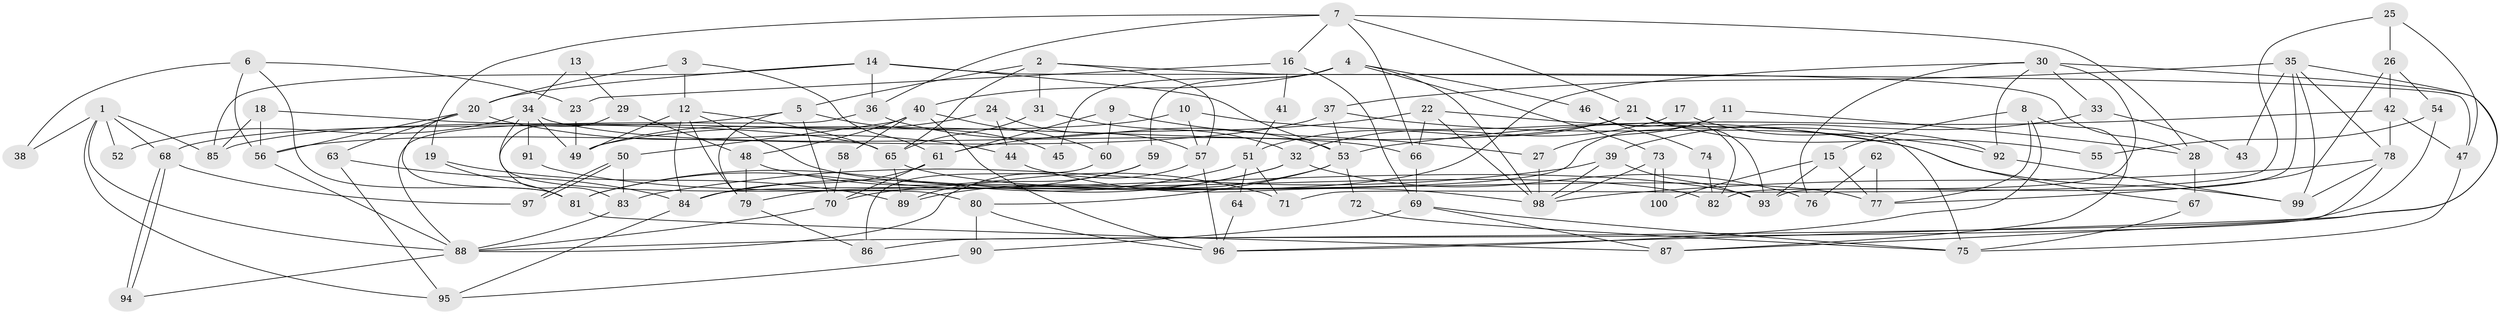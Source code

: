 // coarse degree distribution, {7: 0.16666666666666666, 5: 0.2, 10: 0.06666666666666667, 6: 0.13333333333333333, 8: 0.1, 3: 0.1, 13: 0.03333333333333333, 2: 0.03333333333333333, 9: 0.16666666666666666}
// Generated by graph-tools (version 1.1) at 2025/37/03/04/25 23:37:06]
// undirected, 100 vertices, 200 edges
graph export_dot {
  node [color=gray90,style=filled];
  1;
  2;
  3;
  4;
  5;
  6;
  7;
  8;
  9;
  10;
  11;
  12;
  13;
  14;
  15;
  16;
  17;
  18;
  19;
  20;
  21;
  22;
  23;
  24;
  25;
  26;
  27;
  28;
  29;
  30;
  31;
  32;
  33;
  34;
  35;
  36;
  37;
  38;
  39;
  40;
  41;
  42;
  43;
  44;
  45;
  46;
  47;
  48;
  49;
  50;
  51;
  52;
  53;
  54;
  55;
  56;
  57;
  58;
  59;
  60;
  61;
  62;
  63;
  64;
  65;
  66;
  67;
  68;
  69;
  70;
  71;
  72;
  73;
  74;
  75;
  76;
  77;
  78;
  79;
  80;
  81;
  82;
  83;
  84;
  85;
  86;
  87;
  88;
  89;
  90;
  91;
  92;
  93;
  94;
  95;
  96;
  97;
  98;
  99;
  100;
  1 -- 88;
  1 -- 85;
  1 -- 38;
  1 -- 52;
  1 -- 68;
  1 -- 95;
  2 -- 65;
  2 -- 57;
  2 -- 5;
  2 -- 28;
  2 -- 31;
  3 -- 20;
  3 -- 61;
  3 -- 12;
  4 -- 98;
  4 -- 73;
  4 -- 40;
  4 -- 45;
  4 -- 46;
  4 -- 59;
  5 -- 68;
  5 -- 45;
  5 -- 70;
  5 -- 79;
  6 -- 56;
  6 -- 81;
  6 -- 23;
  6 -- 38;
  7 -- 36;
  7 -- 28;
  7 -- 16;
  7 -- 19;
  7 -- 21;
  7 -- 66;
  8 -- 96;
  8 -- 15;
  8 -- 77;
  8 -- 87;
  9 -- 27;
  9 -- 60;
  9 -- 61;
  10 -- 57;
  10 -- 85;
  10 -- 99;
  11 -- 84;
  11 -- 28;
  11 -- 27;
  12 -- 79;
  12 -- 49;
  12 -- 65;
  12 -- 82;
  12 -- 84;
  13 -- 29;
  13 -- 34;
  14 -- 47;
  14 -- 36;
  14 -- 20;
  14 -- 53;
  14 -- 85;
  15 -- 77;
  15 -- 93;
  15 -- 100;
  16 -- 69;
  16 -- 23;
  16 -- 41;
  17 -- 92;
  17 -- 32;
  18 -- 56;
  18 -- 65;
  18 -- 85;
  19 -- 81;
  19 -- 89;
  20 -- 63;
  20 -- 44;
  20 -- 56;
  20 -- 81;
  21 -- 49;
  21 -- 51;
  21 -- 55;
  21 -- 75;
  21 -- 93;
  22 -- 66;
  22 -- 61;
  22 -- 67;
  22 -- 98;
  23 -- 49;
  24 -- 44;
  24 -- 49;
  24 -- 57;
  25 -- 26;
  25 -- 47;
  25 -- 71;
  26 -- 77;
  26 -- 42;
  26 -- 54;
  27 -- 98;
  28 -- 67;
  29 -- 48;
  29 -- 83;
  30 -- 79;
  30 -- 87;
  30 -- 33;
  30 -- 76;
  30 -- 82;
  30 -- 92;
  31 -- 65;
  31 -- 32;
  32 -- 84;
  32 -- 70;
  32 -- 76;
  33 -- 39;
  33 -- 43;
  34 -- 80;
  34 -- 49;
  34 -- 52;
  34 -- 66;
  34 -- 91;
  35 -- 96;
  35 -- 37;
  35 -- 43;
  35 -- 78;
  35 -- 93;
  35 -- 99;
  36 -- 88;
  36 -- 53;
  37 -- 53;
  37 -- 92;
  37 -- 56;
  39 -- 93;
  39 -- 98;
  39 -- 83;
  40 -- 50;
  40 -- 48;
  40 -- 58;
  40 -- 60;
  40 -- 96;
  41 -- 51;
  42 -- 78;
  42 -- 53;
  42 -- 47;
  44 -- 98;
  46 -- 82;
  46 -- 74;
  47 -- 75;
  48 -- 71;
  48 -- 79;
  50 -- 83;
  50 -- 97;
  50 -- 97;
  51 -- 81;
  51 -- 64;
  51 -- 71;
  53 -- 80;
  53 -- 72;
  53 -- 89;
  54 -- 88;
  54 -- 55;
  56 -- 88;
  57 -- 88;
  57 -- 96;
  58 -- 70;
  59 -- 89;
  59 -- 81;
  60 -- 86;
  61 -- 70;
  61 -- 84;
  62 -- 77;
  62 -- 76;
  63 -- 84;
  63 -- 95;
  64 -- 96;
  65 -- 89;
  65 -- 77;
  66 -- 69;
  67 -- 75;
  68 -- 94;
  68 -- 94;
  68 -- 97;
  69 -- 87;
  69 -- 75;
  69 -- 90;
  70 -- 88;
  72 -- 75;
  73 -- 98;
  73 -- 100;
  73 -- 100;
  74 -- 82;
  78 -- 99;
  78 -- 86;
  78 -- 98;
  79 -- 86;
  80 -- 96;
  80 -- 90;
  81 -- 87;
  83 -- 88;
  84 -- 95;
  88 -- 94;
  90 -- 95;
  91 -- 93;
  92 -- 99;
}
